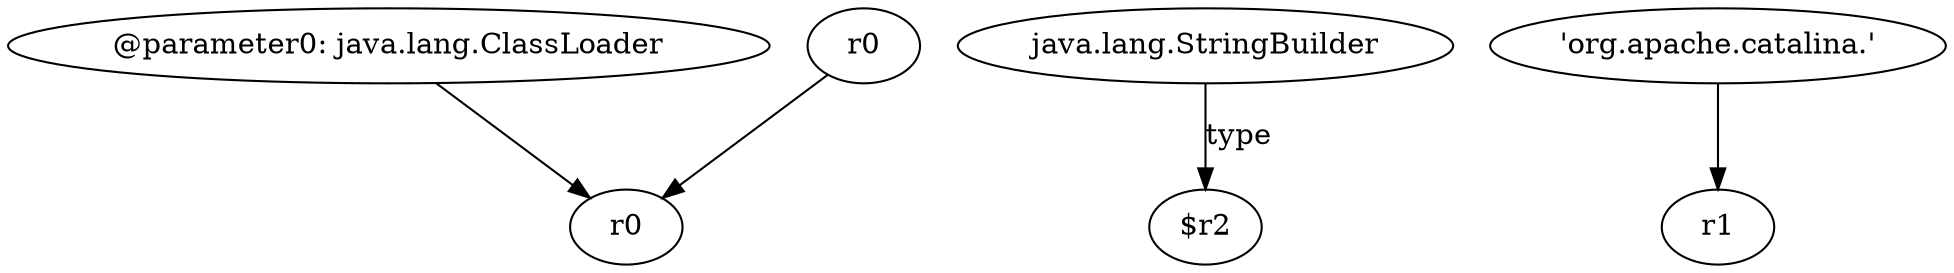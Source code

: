 digraph g {
0[label="@parameter0: java.lang.ClassLoader"]
1[label="r0"]
0->1[label=""]
2[label="java.lang.StringBuilder"]
3[label="$r2"]
2->3[label="type"]
4[label="'org.apache.catalina.'"]
5[label="r1"]
4->5[label=""]
6[label="r0"]
6->1[label=""]
}